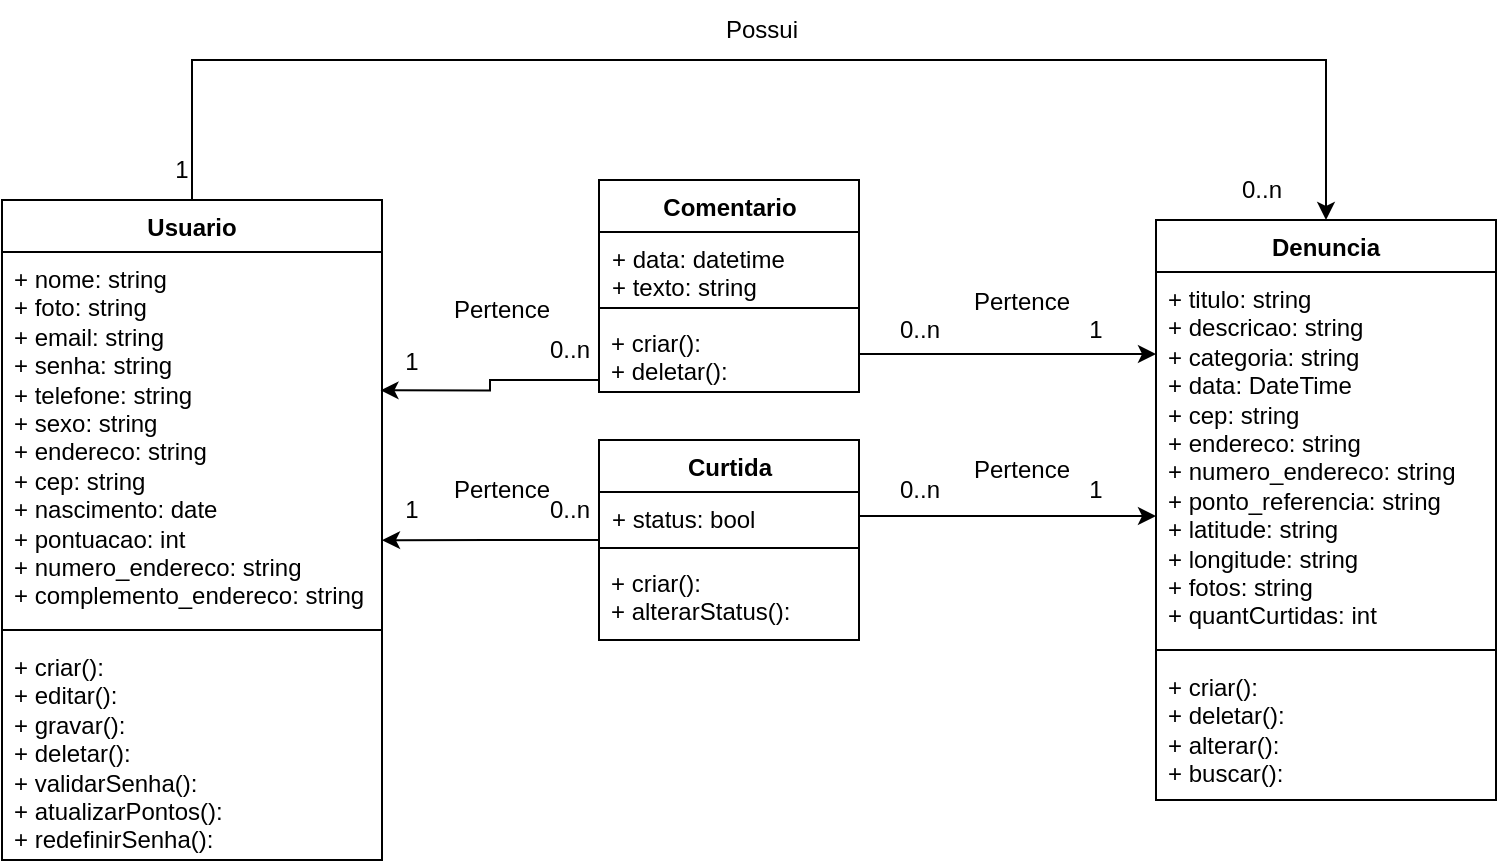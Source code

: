 <mxfile version="24.7.10">
  <diagram name="Página-1" id="tnlhSZbEQsULOHrmDjdg">
    <mxGraphModel dx="874" dy="460" grid="1" gridSize="10" guides="1" tooltips="1" connect="1" arrows="1" fold="1" page="1" pageScale="1" pageWidth="827" pageHeight="1169" math="0" shadow="0">
      <root>
        <mxCell id="0" />
        <mxCell id="1" parent="0" />
        <mxCell id="7R2oOP7V6XX-VKUgAdOj-37" value="Usuario" style="swimlane;fontStyle=1;align=center;verticalAlign=top;childLayout=stackLayout;horizontal=1;startSize=26;horizontalStack=0;resizeParent=1;resizeParentMax=0;resizeLast=0;collapsible=1;marginBottom=0;whiteSpace=wrap;html=1;" vertex="1" parent="1">
          <mxGeometry x="80" y="120" width="190" height="330" as="geometry">
            <mxRectangle x="40" y="120" width="80" height="30" as="alternateBounds" />
          </mxGeometry>
        </mxCell>
        <mxCell id="7R2oOP7V6XX-VKUgAdOj-38" value="&lt;span style=&quot;text-wrap: nowrap;&quot;&gt;+ nome: string&lt;/span&gt;&lt;br style=&quot;padding: 0px; margin: 0px; text-wrap: nowrap;&quot;&gt;&lt;span style=&quot;text-wrap: nowrap;&quot;&gt;+ foto: string&lt;/span&gt;&lt;br style=&quot;padding: 0px; margin: 0px; text-wrap: nowrap;&quot;&gt;&lt;span style=&quot;text-wrap: nowrap;&quot;&gt;+ email: string&lt;/span&gt;&lt;br style=&quot;padding: 0px; margin: 0px; text-wrap: nowrap;&quot;&gt;&lt;span style=&quot;text-wrap: nowrap;&quot;&gt;+ senha: string&lt;/span&gt;&lt;br style=&quot;padding: 0px; margin: 0px; text-wrap: nowrap;&quot;&gt;&lt;span style=&quot;text-wrap: nowrap;&quot;&gt;+ telefone: string&lt;/span&gt;&lt;br style=&quot;padding: 0px; margin: 0px; text-wrap: nowrap;&quot;&gt;&lt;span style=&quot;text-wrap: nowrap;&quot;&gt;+ sexo: string&lt;/span&gt;&lt;br style=&quot;padding: 0px; margin: 0px; text-wrap: nowrap;&quot;&gt;&lt;span style=&quot;text-wrap: nowrap;&quot;&gt;+ endereco: string&lt;/span&gt;&lt;br style=&quot;padding: 0px; margin: 0px; text-wrap: nowrap;&quot;&gt;&lt;span style=&quot;text-wrap: nowrap;&quot;&gt;+ cep: string&lt;/span&gt;&lt;br style=&quot;padding: 0px; margin: 0px; text-wrap: nowrap;&quot;&gt;&lt;span style=&quot;text-wrap: nowrap;&quot;&gt;+ nascimento: date&lt;/span&gt;&lt;br style=&quot;padding: 0px; margin: 0px; text-wrap: nowrap;&quot;&gt;&lt;span style=&quot;text-wrap: nowrap;&quot;&gt;+ pontuacao: int&lt;/span&gt;&lt;div&gt;&lt;span style=&quot;text-wrap: nowrap;&quot;&gt;+ numero_endereco: string&lt;/span&gt;&lt;span style=&quot;text-wrap: nowrap;&quot;&gt;&lt;br&gt;&lt;/span&gt;&lt;/div&gt;&lt;div&gt;&lt;span style=&quot;text-wrap: nowrap;&quot;&gt;+ complemento_endereco: string&lt;/span&gt;&lt;span style=&quot;text-wrap: nowrap;&quot;&gt;&lt;br&gt;&lt;/span&gt;&lt;/div&gt;" style="text;strokeColor=none;fillColor=none;align=left;verticalAlign=top;spacingLeft=4;spacingRight=4;overflow=hidden;rotatable=0;points=[[0,0.5],[1,0.5]];portConstraint=eastwest;whiteSpace=wrap;html=1;" vertex="1" parent="7R2oOP7V6XX-VKUgAdOj-37">
          <mxGeometry y="26" width="190" height="184" as="geometry" />
        </mxCell>
        <mxCell id="7R2oOP7V6XX-VKUgAdOj-39" value="" style="line;strokeWidth=1;fillColor=none;align=left;verticalAlign=middle;spacingTop=-1;spacingLeft=3;spacingRight=3;rotatable=0;labelPosition=right;points=[];portConstraint=eastwest;strokeColor=inherit;" vertex="1" parent="7R2oOP7V6XX-VKUgAdOj-37">
          <mxGeometry y="210" width="190" height="10" as="geometry" />
        </mxCell>
        <mxCell id="7R2oOP7V6XX-VKUgAdOj-40" value="&lt;span style=&quot;text-wrap: nowrap;&quot;&gt;+ criar():&lt;/span&gt;&lt;br style=&quot;padding: 0px; margin: 0px; text-wrap: nowrap;&quot;&gt;&lt;span style=&quot;text-wrap: nowrap;&quot;&gt;+ editar():&amp;nbsp;&lt;/span&gt;&lt;br style=&quot;padding: 0px; margin: 0px; text-wrap: nowrap;&quot;&gt;&lt;span style=&quot;text-wrap: nowrap;&quot;&gt;+ gravar():&lt;/span&gt;&lt;br style=&quot;padding: 0px; margin: 0px; text-wrap: nowrap;&quot;&gt;&lt;span style=&quot;text-wrap: nowrap;&quot;&gt;+ deletar():&amp;nbsp;&lt;/span&gt;&lt;br style=&quot;padding: 0px; margin: 0px; text-wrap: nowrap;&quot;&gt;&lt;span style=&quot;text-wrap: nowrap;&quot;&gt;+ validarSenha():&lt;/span&gt;&lt;br style=&quot;padding: 0px; margin: 0px; text-wrap: nowrap;&quot;&gt;&lt;span style=&quot;text-wrap: nowrap;&quot;&gt;+ atualizarPontos():&lt;/span&gt;&lt;br&gt;&lt;div&gt;&lt;span style=&quot;text-wrap: nowrap;&quot;&gt;+ redefinirSenha():&lt;/span&gt;&lt;span style=&quot;text-wrap: nowrap;&quot;&gt;&lt;br&gt;&lt;/span&gt;&lt;/div&gt;" style="text;strokeColor=none;fillColor=none;align=left;verticalAlign=top;spacingLeft=4;spacingRight=4;overflow=hidden;rotatable=0;points=[[0,0.5],[1,0.5]];portConstraint=eastwest;whiteSpace=wrap;html=1;" vertex="1" parent="7R2oOP7V6XX-VKUgAdOj-37">
          <mxGeometry y="220" width="190" height="110" as="geometry" />
        </mxCell>
        <mxCell id="7R2oOP7V6XX-VKUgAdOj-41" value="Denuncia" style="swimlane;fontStyle=1;align=center;verticalAlign=top;childLayout=stackLayout;horizontal=1;startSize=26;horizontalStack=0;resizeParent=1;resizeParentMax=0;resizeLast=0;collapsible=1;marginBottom=0;whiteSpace=wrap;html=1;" vertex="1" parent="1">
          <mxGeometry x="657" y="130" width="170" height="290" as="geometry" />
        </mxCell>
        <mxCell id="7R2oOP7V6XX-VKUgAdOj-42" value="&lt;div&gt;&lt;span style=&quot;text-wrap: nowrap;&quot;&gt;+ titulo: string&lt;/span&gt;&lt;br style=&quot;padding: 0px; margin: 0px; text-wrap: nowrap;&quot;&gt;&lt;span style=&quot;text-wrap: nowrap;&quot;&gt;+ descricao: string&lt;/span&gt;&lt;br style=&quot;padding: 0px; margin: 0px; text-wrap: nowrap;&quot;&gt;&lt;span style=&quot;text-wrap: nowrap;&quot;&gt;+ categoria: string&lt;/span&gt;&lt;br style=&quot;padding: 0px; margin: 0px; text-wrap: nowrap;&quot;&gt;&lt;span style=&quot;text-wrap: nowrap;&quot;&gt;+ data: DateTime&lt;/span&gt;&lt;/div&gt;&lt;div&gt;+&amp;nbsp;&lt;span style=&quot;text-wrap: nowrap; background-color: initial;&quot;&gt;cep: string&lt;/span&gt;&lt;/div&gt;&lt;div&gt;&lt;span style=&quot;text-wrap: nowrap;&quot;&gt;+ endereco: string&lt;/span&gt;&lt;br style=&quot;text-wrap: nowrap;&quot;&gt;&lt;span style=&quot;text-wrap: nowrap;&quot;&gt;+ numero_endereco: string&lt;/span&gt;&lt;/div&gt;&lt;div&gt;&lt;span style=&quot;text-wrap: nowrap;&quot;&gt;+&amp;nbsp;&lt;/span&gt;&lt;span style=&quot;text-wrap: nowrap; background-color: initial;&quot;&gt;ponto_referencia: string&lt;/span&gt;&lt;br style=&quot;padding: 0px; margin: 0px; text-wrap: nowrap;&quot;&gt;&lt;span style=&quot;text-wrap: nowrap;&quot;&gt;+ latitude: string&lt;/span&gt;&lt;br style=&quot;padding: 0px; margin: 0px; text-wrap: nowrap;&quot;&gt;&lt;span style=&quot;text-wrap: nowrap;&quot;&gt;+ longitude: string&lt;/span&gt;&lt;br style=&quot;padding: 0px; margin: 0px; text-wrap: nowrap;&quot;&gt;&lt;span style=&quot;text-wrap: nowrap;&quot;&gt;+ fotos: string&lt;/span&gt;&lt;br style=&quot;padding: 0px; margin: 0px; text-wrap: nowrap;&quot;&gt;&lt;span style=&quot;text-wrap: nowrap;&quot;&gt;+ quantCurtidas: int&lt;/span&gt;&lt;br&gt;&lt;/div&gt;" style="text;strokeColor=none;fillColor=none;align=left;verticalAlign=top;spacingLeft=4;spacingRight=4;overflow=hidden;rotatable=0;points=[[0,0.5],[1,0.5]];portConstraint=eastwest;whiteSpace=wrap;html=1;" vertex="1" parent="7R2oOP7V6XX-VKUgAdOj-41">
          <mxGeometry y="26" width="170" height="184" as="geometry" />
        </mxCell>
        <mxCell id="7R2oOP7V6XX-VKUgAdOj-43" value="" style="line;strokeWidth=1;fillColor=none;align=left;verticalAlign=middle;spacingTop=-1;spacingLeft=3;spacingRight=3;rotatable=0;labelPosition=right;points=[];portConstraint=eastwest;strokeColor=inherit;" vertex="1" parent="7R2oOP7V6XX-VKUgAdOj-41">
          <mxGeometry y="210" width="170" height="10" as="geometry" />
        </mxCell>
        <mxCell id="7R2oOP7V6XX-VKUgAdOj-44" value="+ criar():&amp;nbsp;&lt;br style=&quot;padding: 0px; margin: 0px;&quot;&gt;&lt;span style=&quot;&quot;&gt;+ deletar():&amp;nbsp;&lt;/span&gt;&lt;br style=&quot;padding: 0px; margin: 0px;&quot;&gt;+ alterar():&lt;br&gt;+ buscar():&lt;span style=&quot;&quot;&gt;&amp;nbsp;&lt;/span&gt;&lt;br style=&quot;padding: 0px; margin: 0px;&quot;&gt;" style="text;strokeColor=none;fillColor=none;align=left;verticalAlign=top;spacingLeft=4;spacingRight=4;overflow=hidden;rotatable=0;points=[[0,0.5],[1,0.5]];portConstraint=eastwest;whiteSpace=wrap;html=1;" vertex="1" parent="7R2oOP7V6XX-VKUgAdOj-41">
          <mxGeometry y="220" width="170" height="70" as="geometry" />
        </mxCell>
        <mxCell id="7R2oOP7V6XX-VKUgAdOj-45" value="Comentario" style="swimlane;fontStyle=1;align=center;verticalAlign=top;childLayout=stackLayout;horizontal=1;startSize=26;horizontalStack=0;resizeParent=1;resizeParentMax=0;resizeLast=0;collapsible=1;marginBottom=0;whiteSpace=wrap;html=1;" vertex="1" parent="1">
          <mxGeometry x="378.5" y="110" width="130" height="106" as="geometry" />
        </mxCell>
        <mxCell id="7R2oOP7V6XX-VKUgAdOj-46" value="+ data: datetime&lt;br&gt;+ texto: string" style="text;strokeColor=none;fillColor=none;align=left;verticalAlign=top;spacingLeft=4;spacingRight=4;overflow=hidden;rotatable=0;points=[[0,0.5],[1,0.5]];portConstraint=eastwest;whiteSpace=wrap;html=1;" vertex="1" parent="7R2oOP7V6XX-VKUgAdOj-45">
          <mxGeometry y="26" width="130" height="34" as="geometry" />
        </mxCell>
        <mxCell id="7R2oOP7V6XX-VKUgAdOj-47" value="" style="line;strokeWidth=1;fillColor=none;align=left;verticalAlign=middle;spacingTop=-1;spacingLeft=3;spacingRight=3;rotatable=0;labelPosition=right;points=[];portConstraint=eastwest;strokeColor=inherit;" vertex="1" parent="7R2oOP7V6XX-VKUgAdOj-45">
          <mxGeometry y="60" width="130" height="8" as="geometry" />
        </mxCell>
        <mxCell id="7R2oOP7V6XX-VKUgAdOj-48" value="+ criar():&#xa;+ deletar(): " style="text;align=left;verticalAlign=top;spacingLeft=4;spacingRight=4;overflow=hidden;rotatable=0;points=[[0,0.5],[1,0.5]];portConstraint=eastwest;" vertex="1" parent="7R2oOP7V6XX-VKUgAdOj-45">
          <mxGeometry y="68" width="130" height="38" as="geometry" />
        </mxCell>
        <mxCell id="7R2oOP7V6XX-VKUgAdOj-49" value="1" style="text;html=1;align=center;verticalAlign=middle;whiteSpace=wrap;rounded=0;" vertex="1" parent="1">
          <mxGeometry x="597" y="170" width="60" height="30" as="geometry" />
        </mxCell>
        <mxCell id="7R2oOP7V6XX-VKUgAdOj-50" value="0..n" style="text;html=1;align=center;verticalAlign=middle;whiteSpace=wrap;rounded=0;" vertex="1" parent="1">
          <mxGeometry x="508.5" y="170" width="60" height="30" as="geometry" />
        </mxCell>
        <mxCell id="7R2oOP7V6XX-VKUgAdOj-51" value="Curtida" style="swimlane;fontStyle=1;align=center;verticalAlign=top;childLayout=stackLayout;horizontal=1;startSize=26;horizontalStack=0;resizeParent=1;resizeParentMax=0;resizeLast=0;collapsible=1;marginBottom=0;whiteSpace=wrap;html=1;" vertex="1" parent="1">
          <mxGeometry x="378.5" y="240" width="130" height="100" as="geometry">
            <mxRectangle x="318.5" y="230" width="80" height="30" as="alternateBounds" />
          </mxGeometry>
        </mxCell>
        <mxCell id="7R2oOP7V6XX-VKUgAdOj-52" value="+ status: bool" style="text;strokeColor=none;fillColor=none;align=left;verticalAlign=top;spacingLeft=4;spacingRight=4;overflow=hidden;rotatable=0;points=[[0,0.5],[1,0.5]];portConstraint=eastwest;whiteSpace=wrap;html=1;" vertex="1" parent="7R2oOP7V6XX-VKUgAdOj-51">
          <mxGeometry y="26" width="130" height="24" as="geometry" />
        </mxCell>
        <mxCell id="7R2oOP7V6XX-VKUgAdOj-53" value="" style="line;strokeWidth=1;fillColor=none;align=left;verticalAlign=middle;spacingTop=-1;spacingLeft=3;spacingRight=3;rotatable=0;labelPosition=right;points=[];portConstraint=eastwest;strokeColor=inherit;" vertex="1" parent="7R2oOP7V6XX-VKUgAdOj-51">
          <mxGeometry y="50" width="130" height="8" as="geometry" />
        </mxCell>
        <mxCell id="7R2oOP7V6XX-VKUgAdOj-54" value="+ criar():&#xa;+ alterarStatus(): " style="text;align=left;verticalAlign=top;spacingLeft=4;spacingRight=4;overflow=hidden;rotatable=0;points=[[0,0.5],[1,0.5]];portConstraint=eastwest;" vertex="1" parent="7R2oOP7V6XX-VKUgAdOj-51">
          <mxGeometry y="58" width="130" height="42" as="geometry" />
        </mxCell>
        <mxCell id="7R2oOP7V6XX-VKUgAdOj-55" value="1" style="text;html=1;align=center;verticalAlign=middle;whiteSpace=wrap;rounded=0;" vertex="1" parent="1">
          <mxGeometry x="597" y="250" width="60" height="30" as="geometry" />
        </mxCell>
        <mxCell id="7R2oOP7V6XX-VKUgAdOj-56" value="0..n" style="text;html=1;align=center;verticalAlign=middle;whiteSpace=wrap;rounded=0;" vertex="1" parent="1">
          <mxGeometry x="348.5" y="180" width="30" height="30" as="geometry" />
        </mxCell>
        <mxCell id="7R2oOP7V6XX-VKUgAdOj-57" value="1" style="text;html=1;align=center;verticalAlign=middle;whiteSpace=wrap;rounded=0;" vertex="1" parent="1">
          <mxGeometry x="270" y="186" width="30" height="30" as="geometry" />
        </mxCell>
        <mxCell id="7R2oOP7V6XX-VKUgAdOj-58" value="0..n" style="text;html=1;align=center;verticalAlign=middle;whiteSpace=wrap;rounded=0;" vertex="1" parent="1">
          <mxGeometry x="508.5" y="250" width="60" height="30" as="geometry" />
        </mxCell>
        <mxCell id="7R2oOP7V6XX-VKUgAdOj-59" value="0..n" style="text;html=1;align=center;verticalAlign=middle;whiteSpace=wrap;rounded=0;" vertex="1" parent="1">
          <mxGeometry x="352.75" y="260" width="21.5" height="30" as="geometry" />
        </mxCell>
        <mxCell id="7R2oOP7V6XX-VKUgAdOj-60" value="1" style="text;html=1;align=center;verticalAlign=middle;whiteSpace=wrap;rounded=0;" vertex="1" parent="1">
          <mxGeometry x="270" y="260" width="30" height="30" as="geometry" />
        </mxCell>
        <mxCell id="7R2oOP7V6XX-VKUgAdOj-61" value="0..n" style="text;html=1;align=center;verticalAlign=middle;whiteSpace=wrap;rounded=0;" vertex="1" parent="1">
          <mxGeometry x="680" y="100" width="60" height="30" as="geometry" />
        </mxCell>
        <mxCell id="7R2oOP7V6XX-VKUgAdOj-62" value="1" style="text;html=1;align=center;verticalAlign=middle;whiteSpace=wrap;rounded=0;" vertex="1" parent="1">
          <mxGeometry x="140" y="90" width="60" height="30" as="geometry" />
        </mxCell>
        <mxCell id="7R2oOP7V6XX-VKUgAdOj-63" value="" style="endArrow=classic;endFill=1;endSize=6;html=1;rounded=0;entryX=0.5;entryY=0;entryDx=0;entryDy=0;exitX=0.5;exitY=0;exitDx=0;exitDy=0;" edge="1" parent="1" source="7R2oOP7V6XX-VKUgAdOj-37" target="7R2oOP7V6XX-VKUgAdOj-41">
          <mxGeometry width="160" relative="1" as="geometry">
            <mxPoint x="370" y="50" as="sourcePoint" />
            <mxPoint x="518" y="50" as="targetPoint" />
            <Array as="points">
              <mxPoint x="175" y="50" />
              <mxPoint x="742" y="50" />
            </Array>
          </mxGeometry>
        </mxCell>
        <mxCell id="7R2oOP7V6XX-VKUgAdOj-64" value="Possui" style="text;html=1;align=center;verticalAlign=middle;whiteSpace=wrap;rounded=0;" vertex="1" parent="1">
          <mxGeometry x="430" y="20" width="60" height="30" as="geometry" />
        </mxCell>
        <mxCell id="7R2oOP7V6XX-VKUgAdOj-65" value="Pertence" style="text;html=1;align=center;verticalAlign=middle;whiteSpace=wrap;rounded=0;" vertex="1" parent="1">
          <mxGeometry x="300" y="160" width="60" height="30" as="geometry" />
        </mxCell>
        <mxCell id="7R2oOP7V6XX-VKUgAdOj-66" value="Pertence" style="text;html=1;align=center;verticalAlign=middle;whiteSpace=wrap;rounded=0;" vertex="1" parent="1">
          <mxGeometry x="300" y="250" width="60" height="30" as="geometry" />
        </mxCell>
        <mxCell id="7R2oOP7V6XX-VKUgAdOj-67" value="Pertence" style="text;html=1;align=center;verticalAlign=middle;whiteSpace=wrap;rounded=0;" vertex="1" parent="1">
          <mxGeometry x="560" y="156" width="60" height="30" as="geometry" />
        </mxCell>
        <mxCell id="7R2oOP7V6XX-VKUgAdOj-68" value="Pertence" style="text;html=1;align=center;verticalAlign=middle;whiteSpace=wrap;rounded=0;" vertex="1" parent="1">
          <mxGeometry x="560" y="240" width="60" height="30" as="geometry" />
        </mxCell>
        <mxCell id="7R2oOP7V6XX-VKUgAdOj-69" style="edgeStyle=orthogonalEdgeStyle;rounded=0;orthogonalLoop=1;jettySize=auto;html=1;exitX=1;exitY=0.5;exitDx=0;exitDy=0;" edge="1" parent="1" source="7R2oOP7V6XX-VKUgAdOj-52" target="7R2oOP7V6XX-VKUgAdOj-41">
          <mxGeometry relative="1" as="geometry">
            <Array as="points">
              <mxPoint x="620" y="278" />
              <mxPoint x="620" y="278" />
            </Array>
          </mxGeometry>
        </mxCell>
        <mxCell id="7R2oOP7V6XX-VKUgAdOj-70" style="edgeStyle=orthogonalEdgeStyle;rounded=0;orthogonalLoop=1;jettySize=auto;html=1;endArrow=classic;endFill=1;" edge="1" parent="1" source="7R2oOP7V6XX-VKUgAdOj-48" target="7R2oOP7V6XX-VKUgAdOj-41">
          <mxGeometry relative="1" as="geometry">
            <Array as="points">
              <mxPoint x="630" y="197" />
              <mxPoint x="630" y="197" />
            </Array>
          </mxGeometry>
        </mxCell>
        <mxCell id="7R2oOP7V6XX-VKUgAdOj-71" style="edgeStyle=orthogonalEdgeStyle;rounded=0;orthogonalLoop=1;jettySize=auto;html=1;entryX=1;entryY=0.783;entryDx=0;entryDy=0;entryPerimeter=0;" edge="1" parent="1" source="7R2oOP7V6XX-VKUgAdOj-51" target="7R2oOP7V6XX-VKUgAdOj-38">
          <mxGeometry relative="1" as="geometry" />
        </mxCell>
        <mxCell id="7R2oOP7V6XX-VKUgAdOj-72" style="edgeStyle=orthogonalEdgeStyle;rounded=0;orthogonalLoop=1;jettySize=auto;html=1;entryX=0.996;entryY=0.376;entryDx=0;entryDy=0;entryPerimeter=0;" edge="1" parent="1" source="7R2oOP7V6XX-VKUgAdOj-45" target="7R2oOP7V6XX-VKUgAdOj-38">
          <mxGeometry relative="1" as="geometry">
            <Array as="points">
              <mxPoint x="324" y="210" />
              <mxPoint x="324" y="215" />
            </Array>
          </mxGeometry>
        </mxCell>
      </root>
    </mxGraphModel>
  </diagram>
</mxfile>

